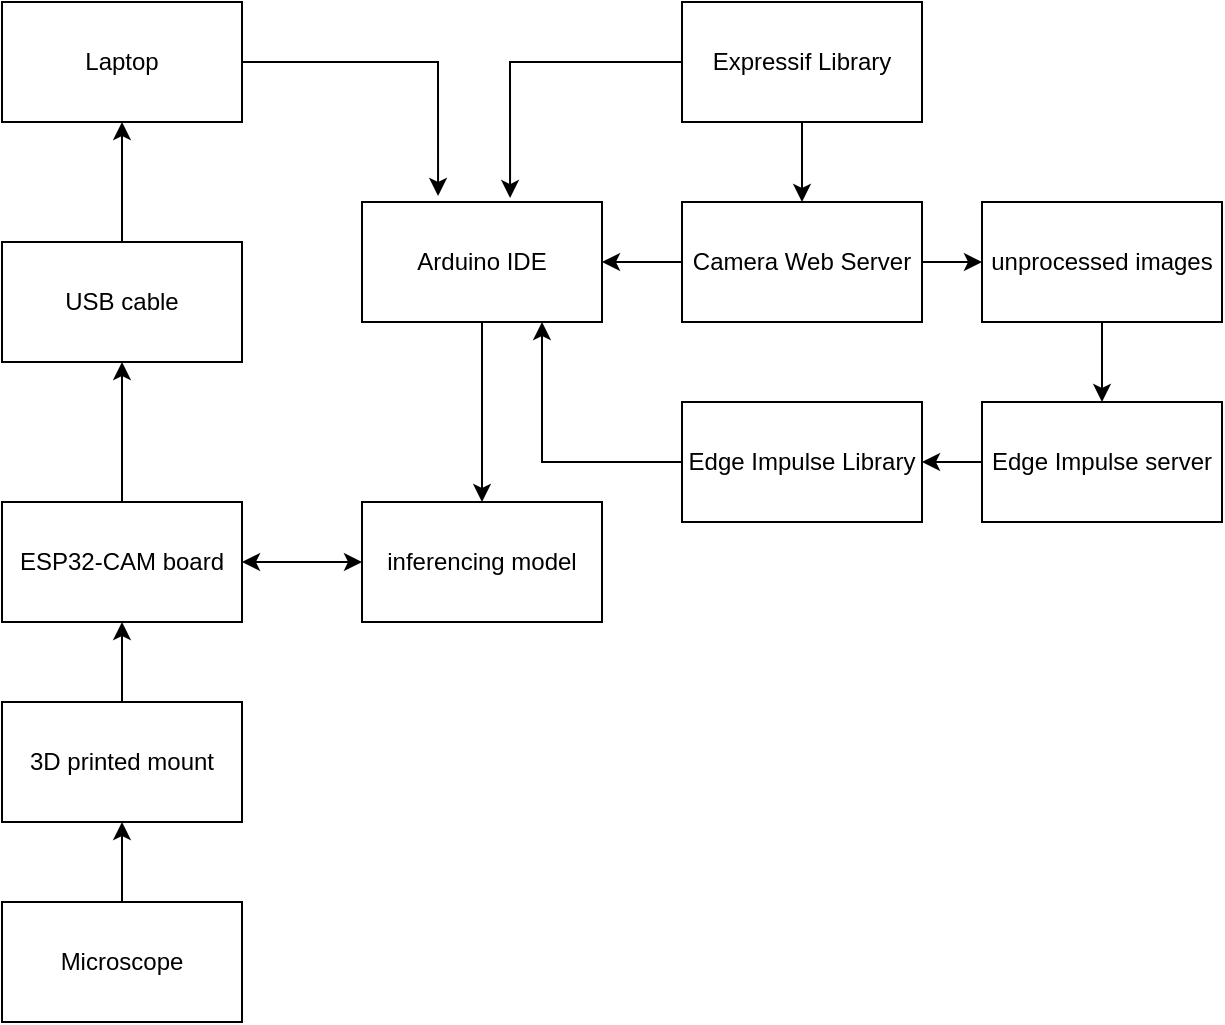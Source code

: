 <mxfile version="16.4.6" type="google"><diagram name="Page-1" id="2YBvvXClWsGukQMizWep"><mxGraphModel dx="1182" dy="742" grid="0" gridSize="10" guides="1" tooltips="1" connect="1" arrows="1" fold="1" page="1" pageScale="1" pageWidth="850" pageHeight="1100" math="0" shadow="0"><root><mxCell id="0"/><mxCell id="1" parent="0"/><mxCell id="wju3-aomzJk1hq-A9_GG-8" style="edgeStyle=orthogonalEdgeStyle;rounded=0;orthogonalLoop=1;jettySize=auto;html=1;exitX=0.5;exitY=0;exitDx=0;exitDy=0;entryX=0.5;entryY=1;entryDx=0;entryDy=0;" edge="1" parent="1" source="wju3-aomzJk1hq-A9_GG-1" target="wju3-aomzJk1hq-A9_GG-4"><mxGeometry relative="1" as="geometry"/></mxCell><mxCell id="wju3-aomzJk1hq-A9_GG-1" value="ESP32-CAM board" style="rounded=0;whiteSpace=wrap;html=1;" vertex="1" parent="1"><mxGeometry x="70" y="350" width="120" height="60" as="geometry"/></mxCell><mxCell id="wju3-aomzJk1hq-A9_GG-6" style="edgeStyle=orthogonalEdgeStyle;rounded=0;orthogonalLoop=1;jettySize=auto;html=1;exitX=0.5;exitY=0;exitDx=0;exitDy=0;entryX=0.5;entryY=1;entryDx=0;entryDy=0;" edge="1" parent="1" source="wju3-aomzJk1hq-A9_GG-2" target="wju3-aomzJk1hq-A9_GG-3"><mxGeometry relative="1" as="geometry"/></mxCell><mxCell id="wju3-aomzJk1hq-A9_GG-2" value="Microscope" style="rounded=0;whiteSpace=wrap;html=1;" vertex="1" parent="1"><mxGeometry x="70" y="550" width="120" height="60" as="geometry"/></mxCell><mxCell id="wju3-aomzJk1hq-A9_GG-7" style="edgeStyle=orthogonalEdgeStyle;rounded=0;orthogonalLoop=1;jettySize=auto;html=1;exitX=0.5;exitY=0;exitDx=0;exitDy=0;entryX=0.5;entryY=1;entryDx=0;entryDy=0;" edge="1" parent="1" source="wju3-aomzJk1hq-A9_GG-3" target="wju3-aomzJk1hq-A9_GG-1"><mxGeometry relative="1" as="geometry"/></mxCell><mxCell id="wju3-aomzJk1hq-A9_GG-3" value="3D printed mount" style="rounded=0;whiteSpace=wrap;html=1;" vertex="1" parent="1"><mxGeometry x="70" y="450" width="120" height="60" as="geometry"/></mxCell><mxCell id="wju3-aomzJk1hq-A9_GG-9" style="edgeStyle=orthogonalEdgeStyle;rounded=0;orthogonalLoop=1;jettySize=auto;html=1;exitX=0.5;exitY=0;exitDx=0;exitDy=0;entryX=0.5;entryY=1;entryDx=0;entryDy=0;" edge="1" parent="1" source="wju3-aomzJk1hq-A9_GG-4" target="wju3-aomzJk1hq-A9_GG-5"><mxGeometry relative="1" as="geometry"/></mxCell><mxCell id="wju3-aomzJk1hq-A9_GG-4" value="USB cable" style="rounded=0;whiteSpace=wrap;html=1;" vertex="1" parent="1"><mxGeometry x="70" y="220" width="120" height="60" as="geometry"/></mxCell><mxCell id="wju3-aomzJk1hq-A9_GG-26" style="edgeStyle=orthogonalEdgeStyle;rounded=0;orthogonalLoop=1;jettySize=auto;html=1;exitX=1;exitY=0.5;exitDx=0;exitDy=0;entryX=0.317;entryY=-0.05;entryDx=0;entryDy=0;entryPerimeter=0;" edge="1" parent="1" source="wju3-aomzJk1hq-A9_GG-5" target="wju3-aomzJk1hq-A9_GG-10"><mxGeometry relative="1" as="geometry"/></mxCell><mxCell id="wju3-aomzJk1hq-A9_GG-5" value="Laptop" style="rounded=0;whiteSpace=wrap;html=1;" vertex="1" parent="1"><mxGeometry x="70" y="100" width="120" height="60" as="geometry"/></mxCell><mxCell id="wju3-aomzJk1hq-A9_GG-28" style="edgeStyle=orthogonalEdgeStyle;rounded=0;orthogonalLoop=1;jettySize=auto;html=1;exitX=0.5;exitY=1;exitDx=0;exitDy=0;entryX=0.5;entryY=0;entryDx=0;entryDy=0;" edge="1" parent="1" source="wju3-aomzJk1hq-A9_GG-10" target="wju3-aomzJk1hq-A9_GG-23"><mxGeometry relative="1" as="geometry"/></mxCell><mxCell id="wju3-aomzJk1hq-A9_GG-10" value="Arduino IDE" style="rounded=0;whiteSpace=wrap;html=1;" vertex="1" parent="1"><mxGeometry x="250" y="200" width="120" height="60" as="geometry"/></mxCell><mxCell id="wju3-aomzJk1hq-A9_GG-20" style="edgeStyle=orthogonalEdgeStyle;rounded=0;orthogonalLoop=1;jettySize=auto;html=1;exitX=0.5;exitY=1;exitDx=0;exitDy=0;entryX=0.5;entryY=0;entryDx=0;entryDy=0;" edge="1" parent="1" source="wju3-aomzJk1hq-A9_GG-11" target="wju3-aomzJk1hq-A9_GG-13"><mxGeometry relative="1" as="geometry"/></mxCell><mxCell id="wju3-aomzJk1hq-A9_GG-25" style="edgeStyle=orthogonalEdgeStyle;rounded=0;orthogonalLoop=1;jettySize=auto;html=1;exitX=0;exitY=0.5;exitDx=0;exitDy=0;entryX=0.617;entryY=-0.033;entryDx=0;entryDy=0;entryPerimeter=0;" edge="1" parent="1" source="wju3-aomzJk1hq-A9_GG-11" target="wju3-aomzJk1hq-A9_GG-10"><mxGeometry relative="1" as="geometry"/></mxCell><mxCell id="wju3-aomzJk1hq-A9_GG-11" value="Expressif Library" style="rounded=0;whiteSpace=wrap;html=1;" vertex="1" parent="1"><mxGeometry x="410" y="100" width="120" height="60" as="geometry"/></mxCell><mxCell id="wju3-aomzJk1hq-A9_GG-27" style="edgeStyle=orthogonalEdgeStyle;rounded=0;orthogonalLoop=1;jettySize=auto;html=1;exitX=0;exitY=0.5;exitDx=0;exitDy=0;entryX=0.75;entryY=1;entryDx=0;entryDy=0;" edge="1" parent="1" source="wju3-aomzJk1hq-A9_GG-12" target="wju3-aomzJk1hq-A9_GG-10"><mxGeometry relative="1" as="geometry"/></mxCell><mxCell id="wju3-aomzJk1hq-A9_GG-12" value="Edge Impulse Library" style="rounded=0;whiteSpace=wrap;html=1;" vertex="1" parent="1"><mxGeometry x="410" y="300" width="120" height="60" as="geometry"/></mxCell><mxCell id="wju3-aomzJk1hq-A9_GG-21" style="edgeStyle=orthogonalEdgeStyle;rounded=0;orthogonalLoop=1;jettySize=auto;html=1;exitX=1;exitY=0.5;exitDx=0;exitDy=0;entryX=0;entryY=0.5;entryDx=0;entryDy=0;" edge="1" parent="1" source="wju3-aomzJk1hq-A9_GG-13" target="wju3-aomzJk1hq-A9_GG-14"><mxGeometry relative="1" as="geometry"/></mxCell><mxCell id="wju3-aomzJk1hq-A9_GG-24" style="edgeStyle=orthogonalEdgeStyle;rounded=0;orthogonalLoop=1;jettySize=auto;html=1;exitX=0;exitY=0.5;exitDx=0;exitDy=0;entryX=1;entryY=0.5;entryDx=0;entryDy=0;" edge="1" parent="1" source="wju3-aomzJk1hq-A9_GG-13" target="wju3-aomzJk1hq-A9_GG-10"><mxGeometry relative="1" as="geometry"/></mxCell><mxCell id="wju3-aomzJk1hq-A9_GG-13" value="Camera Web Server" style="rounded=0;whiteSpace=wrap;html=1;" vertex="1" parent="1"><mxGeometry x="410" y="200" width="120" height="60" as="geometry"/></mxCell><mxCell id="wju3-aomzJk1hq-A9_GG-19" style="edgeStyle=orthogonalEdgeStyle;rounded=0;orthogonalLoop=1;jettySize=auto;html=1;exitX=0.5;exitY=1;exitDx=0;exitDy=0;entryX=0.5;entryY=0;entryDx=0;entryDy=0;" edge="1" parent="1" source="wju3-aomzJk1hq-A9_GG-14" target="wju3-aomzJk1hq-A9_GG-15"><mxGeometry relative="1" as="geometry"/></mxCell><mxCell id="wju3-aomzJk1hq-A9_GG-14" value="unprocessed images" style="rounded=0;whiteSpace=wrap;html=1;" vertex="1" parent="1"><mxGeometry x="560" y="200" width="120" height="60" as="geometry"/></mxCell><mxCell id="wju3-aomzJk1hq-A9_GG-22" style="edgeStyle=orthogonalEdgeStyle;rounded=0;orthogonalLoop=1;jettySize=auto;html=1;exitX=0;exitY=0.5;exitDx=0;exitDy=0;entryX=1;entryY=0.5;entryDx=0;entryDy=0;" edge="1" parent="1" source="wju3-aomzJk1hq-A9_GG-15" target="wju3-aomzJk1hq-A9_GG-12"><mxGeometry relative="1" as="geometry"/></mxCell><mxCell id="wju3-aomzJk1hq-A9_GG-15" value="Edge Impulse server" style="rounded=0;whiteSpace=wrap;html=1;" vertex="1" parent="1"><mxGeometry x="560" y="300" width="120" height="60" as="geometry"/></mxCell><mxCell id="wju3-aomzJk1hq-A9_GG-23" value="inferencing model" style="rounded=0;whiteSpace=wrap;html=1;" vertex="1" parent="1"><mxGeometry x="250" y="350" width="120" height="60" as="geometry"/></mxCell><mxCell id="wju3-aomzJk1hq-A9_GG-31" value="" style="endArrow=classic;startArrow=classic;html=1;rounded=0;" edge="1" parent="1" source="wju3-aomzJk1hq-A9_GG-1"><mxGeometry width="50" height="50" relative="1" as="geometry"><mxPoint x="190" y="430" as="sourcePoint"/><mxPoint x="250" y="380" as="targetPoint"/></mxGeometry></mxCell></root></mxGraphModel></diagram></mxfile>